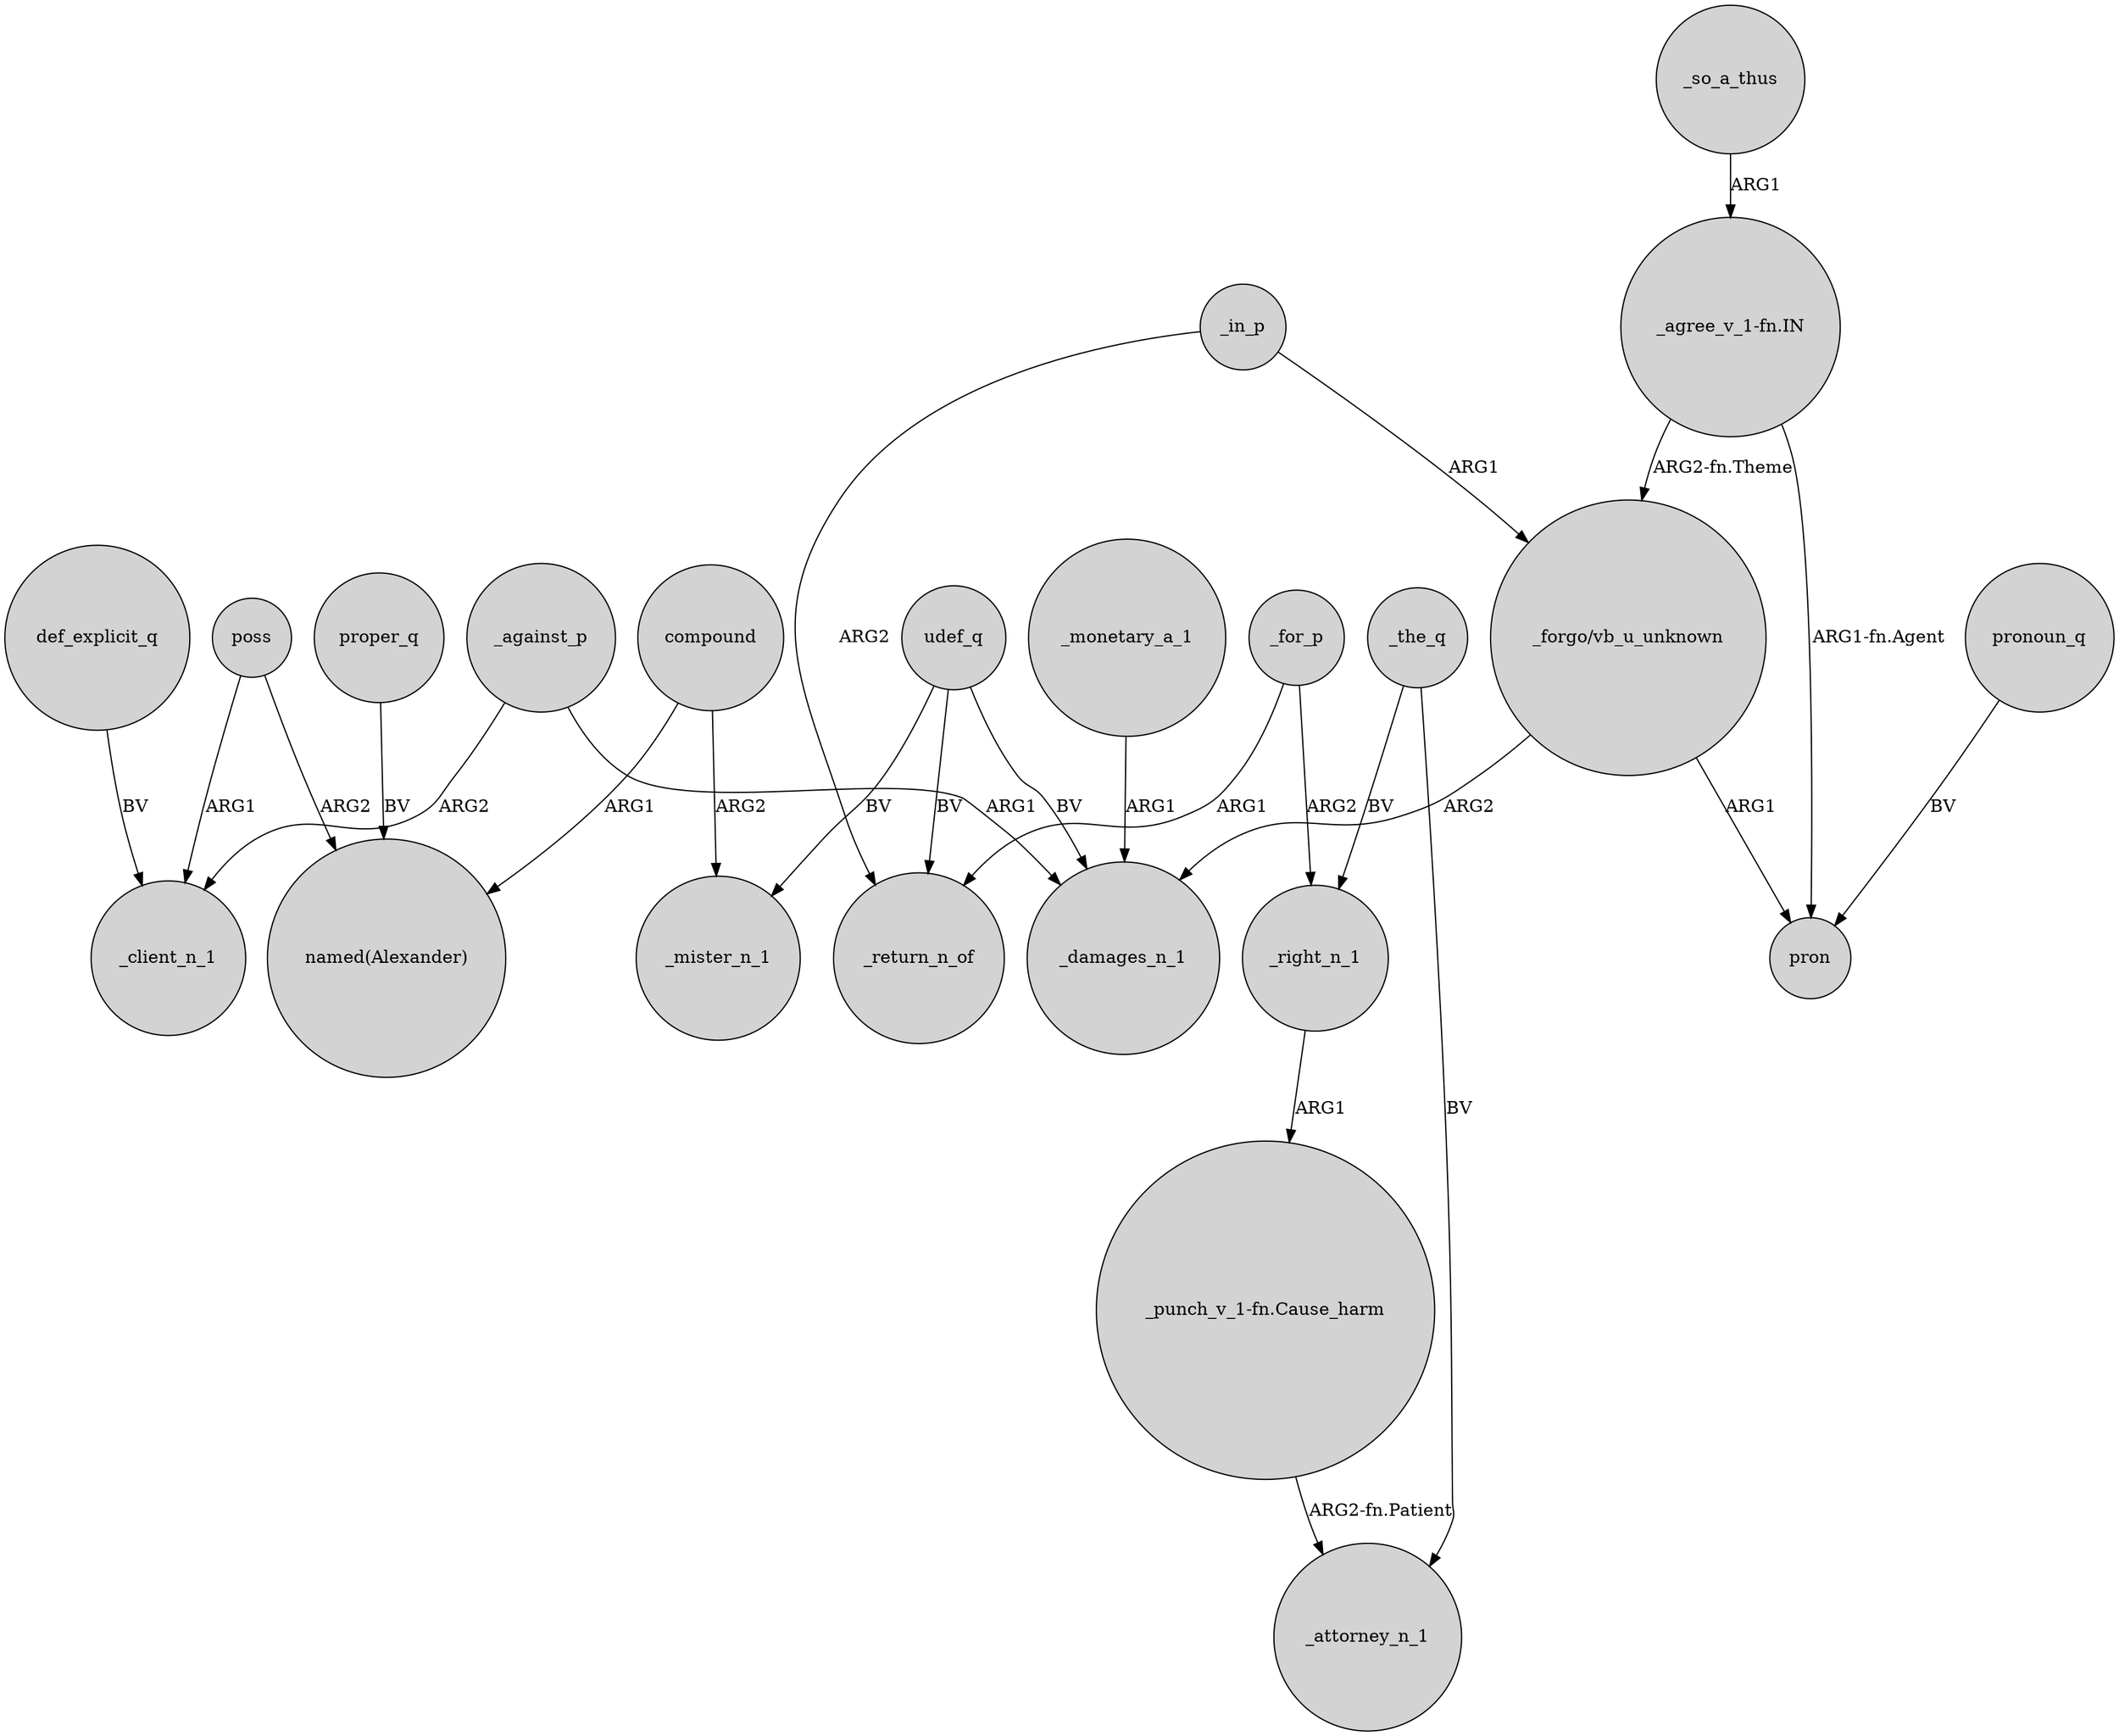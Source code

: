 digraph {
	node [shape=circle style=filled]
	def_explicit_q -> _client_n_1 [label=BV]
	"_agree_v_1-fn.IN" -> "_forgo/vb_u_unknown" [label="ARG2-fn.Theme"]
	proper_q -> "named(Alexander)" [label=BV]
	_the_q -> _attorney_n_1 [label=BV]
	_for_p -> _return_n_of [label=ARG1]
	"_forgo/vb_u_unknown" -> _damages_n_1 [label=ARG2]
	compound -> _mister_n_1 [label=ARG2]
	udef_q -> _return_n_of [label=BV]
	"_agree_v_1-fn.IN" -> pron [label="ARG1-fn.Agent"]
	udef_q -> _mister_n_1 [label=BV]
	udef_q -> _damages_n_1 [label=BV]
	compound -> "named(Alexander)" [label=ARG1]
	poss -> "named(Alexander)" [label=ARG2]
	_in_p -> _return_n_of [label=ARG2]
	_for_p -> _right_n_1 [label=ARG2]
	_monetary_a_1 -> _damages_n_1 [label=ARG1]
	"_forgo/vb_u_unknown" -> pron [label=ARG1]
	pronoun_q -> pron [label=BV]
	_against_p -> _damages_n_1 [label=ARG1]
	_in_p -> "_forgo/vb_u_unknown" [label=ARG1]
	"_punch_v_1-fn.Cause_harm" -> _attorney_n_1 [label="ARG2-fn.Patient"]
	_so_a_thus -> "_agree_v_1-fn.IN" [label=ARG1]
	_the_q -> _right_n_1 [label=BV]
	_against_p -> _client_n_1 [label=ARG2]
	poss -> _client_n_1 [label=ARG1]
	_right_n_1 -> "_punch_v_1-fn.Cause_harm" [label=ARG1]
}
